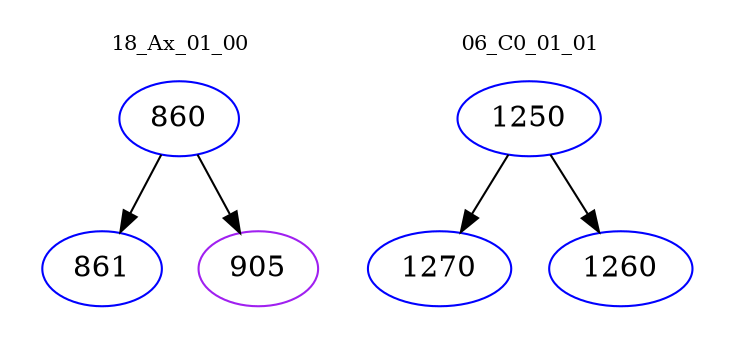 digraph{
subgraph cluster_0 {
color = white
label = "18_Ax_01_00";
fontsize=10;
T0_860 [label="860", color="blue"]
T0_860 -> T0_861 [color="black"]
T0_861 [label="861", color="blue"]
T0_860 -> T0_905 [color="black"]
T0_905 [label="905", color="purple"]
}
subgraph cluster_1 {
color = white
label = "06_C0_01_01";
fontsize=10;
T1_1250 [label="1250", color="blue"]
T1_1250 -> T1_1270 [color="black"]
T1_1270 [label="1270", color="blue"]
T1_1250 -> T1_1260 [color="black"]
T1_1260 [label="1260", color="blue"]
}
}
